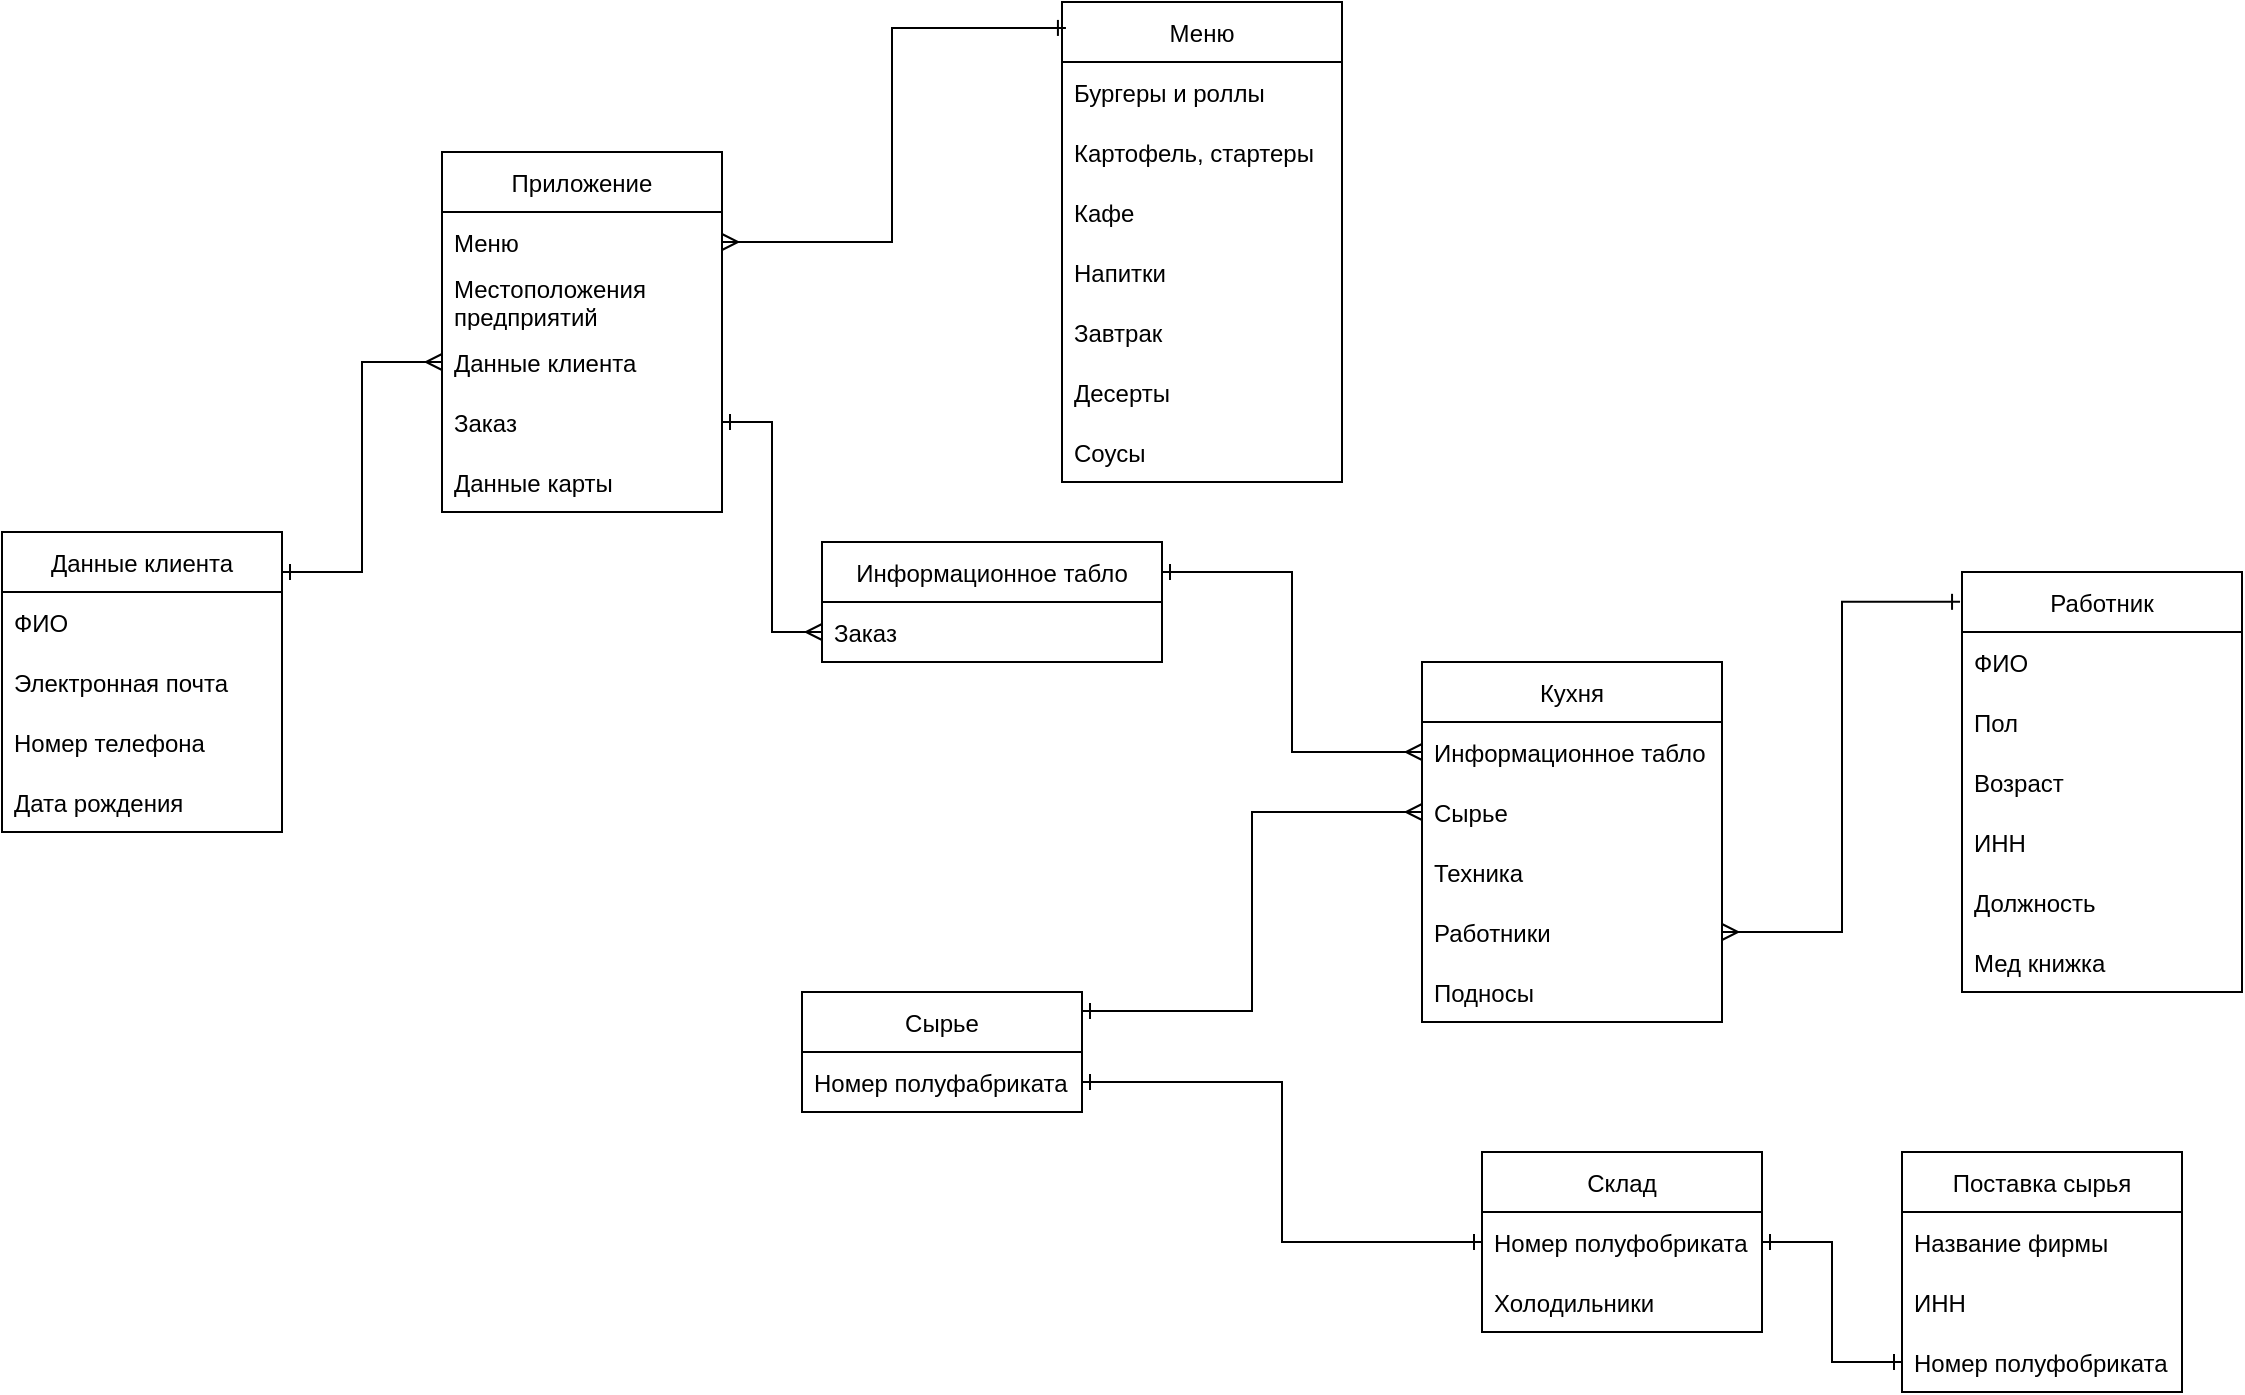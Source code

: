 <mxfile version="20.3.0" type="device"><diagram id="C5RBs43oDa-KdzZeNtuy" name="Page-1"><mxGraphModel dx="1422" dy="857" grid="1" gridSize="10" guides="1" tooltips="1" connect="1" arrows="1" fold="1" page="1" pageScale="1" pageWidth="827" pageHeight="1169" math="0" shadow="0"><root><mxCell id="WIyWlLk6GJQsqaUBKTNV-0"/><mxCell id="WIyWlLk6GJQsqaUBKTNV-1" parent="WIyWlLk6GJQsqaUBKTNV-0"/><mxCell id="pCVLtEq93Mf8ot2EROqn-0" value="Данные клиента" style="swimlane;fontStyle=0;childLayout=stackLayout;horizontal=1;startSize=30;horizontalStack=0;resizeParent=1;resizeParentMax=0;resizeLast=0;collapsible=1;marginBottom=0;" vertex="1" parent="WIyWlLk6GJQsqaUBKTNV-1"><mxGeometry x="170" y="390" width="140" height="150" as="geometry"/></mxCell><mxCell id="pCVLtEq93Mf8ot2EROqn-1" value="ФИО" style="text;strokeColor=none;fillColor=none;align=left;verticalAlign=middle;spacingLeft=4;spacingRight=4;overflow=hidden;points=[[0,0.5],[1,0.5]];portConstraint=eastwest;rotatable=0;" vertex="1" parent="pCVLtEq93Mf8ot2EROqn-0"><mxGeometry y="30" width="140" height="30" as="geometry"/></mxCell><mxCell id="pCVLtEq93Mf8ot2EROqn-2" value="Электронная почта" style="text;strokeColor=none;fillColor=none;align=left;verticalAlign=middle;spacingLeft=4;spacingRight=4;overflow=hidden;points=[[0,0.5],[1,0.5]];portConstraint=eastwest;rotatable=0;" vertex="1" parent="pCVLtEq93Mf8ot2EROqn-0"><mxGeometry y="60" width="140" height="30" as="geometry"/></mxCell><mxCell id="pCVLtEq93Mf8ot2EROqn-3" value="Номер телефона" style="text;strokeColor=none;fillColor=none;align=left;verticalAlign=middle;spacingLeft=4;spacingRight=4;overflow=hidden;points=[[0,0.5],[1,0.5]];portConstraint=eastwest;rotatable=0;" vertex="1" parent="pCVLtEq93Mf8ot2EROqn-0"><mxGeometry y="90" width="140" height="30" as="geometry"/></mxCell><mxCell id="pCVLtEq93Mf8ot2EROqn-16" value="Дата рождения" style="text;strokeColor=none;fillColor=none;align=left;verticalAlign=middle;spacingLeft=4;spacingRight=4;overflow=hidden;points=[[0,0.5],[1,0.5]];portConstraint=eastwest;rotatable=0;" vertex="1" parent="pCVLtEq93Mf8ot2EROqn-0"><mxGeometry y="120" width="140" height="30" as="geometry"/></mxCell><mxCell id="pCVLtEq93Mf8ot2EROqn-4" value="Работник" style="swimlane;fontStyle=0;childLayout=stackLayout;horizontal=1;startSize=30;horizontalStack=0;resizeParent=1;resizeParentMax=0;resizeLast=0;collapsible=1;marginBottom=0;" vertex="1" parent="WIyWlLk6GJQsqaUBKTNV-1"><mxGeometry x="1150" y="410" width="140" height="210" as="geometry"/></mxCell><mxCell id="pCVLtEq93Mf8ot2EROqn-5" value="ФИО" style="text;strokeColor=none;fillColor=none;align=left;verticalAlign=middle;spacingLeft=4;spacingRight=4;overflow=hidden;points=[[0,0.5],[1,0.5]];portConstraint=eastwest;rotatable=0;" vertex="1" parent="pCVLtEq93Mf8ot2EROqn-4"><mxGeometry y="30" width="140" height="30" as="geometry"/></mxCell><mxCell id="pCVLtEq93Mf8ot2EROqn-6" value="Пол" style="text;strokeColor=none;fillColor=none;align=left;verticalAlign=middle;spacingLeft=4;spacingRight=4;overflow=hidden;points=[[0,0.5],[1,0.5]];portConstraint=eastwest;rotatable=0;" vertex="1" parent="pCVLtEq93Mf8ot2EROqn-4"><mxGeometry y="60" width="140" height="30" as="geometry"/></mxCell><mxCell id="pCVLtEq93Mf8ot2EROqn-7" value="Возраст" style="text;strokeColor=none;fillColor=none;align=left;verticalAlign=middle;spacingLeft=4;spacingRight=4;overflow=hidden;points=[[0,0.5],[1,0.5]];portConstraint=eastwest;rotatable=0;" vertex="1" parent="pCVLtEq93Mf8ot2EROqn-4"><mxGeometry y="90" width="140" height="30" as="geometry"/></mxCell><mxCell id="pCVLtEq93Mf8ot2EROqn-25" value="ИНН" style="text;strokeColor=none;fillColor=none;align=left;verticalAlign=middle;spacingLeft=4;spacingRight=4;overflow=hidden;points=[[0,0.5],[1,0.5]];portConstraint=eastwest;rotatable=0;" vertex="1" parent="pCVLtEq93Mf8ot2EROqn-4"><mxGeometry y="120" width="140" height="30" as="geometry"/></mxCell><mxCell id="pCVLtEq93Mf8ot2EROqn-27" value="Должность" style="text;strokeColor=none;fillColor=none;align=left;verticalAlign=middle;spacingLeft=4;spacingRight=4;overflow=hidden;points=[[0,0.5],[1,0.5]];portConstraint=eastwest;rotatable=0;" vertex="1" parent="pCVLtEq93Mf8ot2EROqn-4"><mxGeometry y="150" width="140" height="30" as="geometry"/></mxCell><mxCell id="pCVLtEq93Mf8ot2EROqn-26" value="Мед книжка" style="text;strokeColor=none;fillColor=none;align=left;verticalAlign=middle;spacingLeft=4;spacingRight=4;overflow=hidden;points=[[0,0.5],[1,0.5]];portConstraint=eastwest;rotatable=0;" vertex="1" parent="pCVLtEq93Mf8ot2EROqn-4"><mxGeometry y="180" width="140" height="30" as="geometry"/></mxCell><mxCell id="pCVLtEq93Mf8ot2EROqn-8" value="Кухня" style="swimlane;fontStyle=0;childLayout=stackLayout;horizontal=1;startSize=30;horizontalStack=0;resizeParent=1;resizeParentMax=0;resizeLast=0;collapsible=1;marginBottom=0;" vertex="1" parent="WIyWlLk6GJQsqaUBKTNV-1"><mxGeometry x="880" y="455" width="150" height="180" as="geometry"/></mxCell><mxCell id="pCVLtEq93Mf8ot2EROqn-9" value="Информационное табло" style="text;strokeColor=none;fillColor=none;align=left;verticalAlign=middle;spacingLeft=4;spacingRight=4;overflow=hidden;points=[[0,0.5],[1,0.5]];portConstraint=eastwest;rotatable=0;" vertex="1" parent="pCVLtEq93Mf8ot2EROqn-8"><mxGeometry y="30" width="150" height="30" as="geometry"/></mxCell><mxCell id="pCVLtEq93Mf8ot2EROqn-10" value="Сырье" style="text;strokeColor=none;fillColor=none;align=left;verticalAlign=middle;spacingLeft=4;spacingRight=4;overflow=hidden;points=[[0,0.5],[1,0.5]];portConstraint=eastwest;rotatable=0;" vertex="1" parent="pCVLtEq93Mf8ot2EROqn-8"><mxGeometry y="60" width="150" height="30" as="geometry"/></mxCell><mxCell id="pCVLtEq93Mf8ot2EROqn-11" value="Техника" style="text;strokeColor=none;fillColor=none;align=left;verticalAlign=middle;spacingLeft=4;spacingRight=4;overflow=hidden;points=[[0,0.5],[1,0.5]];portConstraint=eastwest;rotatable=0;" vertex="1" parent="pCVLtEq93Mf8ot2EROqn-8"><mxGeometry y="90" width="150" height="30" as="geometry"/></mxCell><mxCell id="pCVLtEq93Mf8ot2EROqn-54" value="Работники" style="text;strokeColor=none;fillColor=none;align=left;verticalAlign=middle;spacingLeft=4;spacingRight=4;overflow=hidden;points=[[0,0.5],[1,0.5]];portConstraint=eastwest;rotatable=0;" vertex="1" parent="pCVLtEq93Mf8ot2EROqn-8"><mxGeometry y="120" width="150" height="30" as="geometry"/></mxCell><mxCell id="pCVLtEq93Mf8ot2EROqn-34" value="Подносы" style="text;strokeColor=none;fillColor=none;align=left;verticalAlign=middle;spacingLeft=4;spacingRight=4;overflow=hidden;points=[[0,0.5],[1,0.5]];portConstraint=eastwest;rotatable=0;" vertex="1" parent="pCVLtEq93Mf8ot2EROqn-8"><mxGeometry y="150" width="150" height="30" as="geometry"/></mxCell><mxCell id="pCVLtEq93Mf8ot2EROqn-17" value="Приложение" style="swimlane;fontStyle=0;childLayout=stackLayout;horizontal=1;startSize=30;horizontalStack=0;resizeParent=1;resizeParentMax=0;resizeLast=0;collapsible=1;marginBottom=0;" vertex="1" parent="WIyWlLk6GJQsqaUBKTNV-1"><mxGeometry x="390" y="200" width="140" height="180" as="geometry"/></mxCell><mxCell id="pCVLtEq93Mf8ot2EROqn-18" value="Меню" style="text;strokeColor=none;fillColor=none;align=left;verticalAlign=middle;spacingLeft=4;spacingRight=4;overflow=hidden;points=[[0,0.5],[1,0.5]];portConstraint=eastwest;rotatable=0;" vertex="1" parent="pCVLtEq93Mf8ot2EROqn-17"><mxGeometry y="30" width="140" height="30" as="geometry"/></mxCell><mxCell id="pCVLtEq93Mf8ot2EROqn-56" value="Местоположения&#10;предприятий" style="text;strokeColor=none;fillColor=none;align=left;verticalAlign=middle;spacingLeft=4;spacingRight=4;overflow=hidden;points=[[0,0.5],[1,0.5]];portConstraint=eastwest;rotatable=0;" vertex="1" parent="pCVLtEq93Mf8ot2EROqn-17"><mxGeometry y="60" width="140" height="30" as="geometry"/></mxCell><mxCell id="pCVLtEq93Mf8ot2EROqn-19" value="Данные клиента" style="text;strokeColor=none;fillColor=none;align=left;verticalAlign=middle;spacingLeft=4;spacingRight=4;overflow=hidden;points=[[0,0.5],[1,0.5]];portConstraint=eastwest;rotatable=0;" vertex="1" parent="pCVLtEq93Mf8ot2EROqn-17"><mxGeometry y="90" width="140" height="30" as="geometry"/></mxCell><mxCell id="pCVLtEq93Mf8ot2EROqn-29" value="Заказ" style="text;strokeColor=none;fillColor=none;align=left;verticalAlign=middle;spacingLeft=4;spacingRight=4;overflow=hidden;points=[[0,0.5],[1,0.5]];portConstraint=eastwest;rotatable=0;" vertex="1" parent="pCVLtEq93Mf8ot2EROqn-17"><mxGeometry y="120" width="140" height="30" as="geometry"/></mxCell><mxCell id="pCVLtEq93Mf8ot2EROqn-20" value="Данные карты" style="text;strokeColor=none;fillColor=none;align=left;verticalAlign=middle;spacingLeft=4;spacingRight=4;overflow=hidden;points=[[0,0.5],[1,0.5]];portConstraint=eastwest;rotatable=0;" vertex="1" parent="pCVLtEq93Mf8ot2EROqn-17"><mxGeometry y="150" width="140" height="30" as="geometry"/></mxCell><mxCell id="pCVLtEq93Mf8ot2EROqn-21" value="Меню" style="swimlane;fontStyle=0;childLayout=stackLayout;horizontal=1;startSize=30;horizontalStack=0;resizeParent=1;resizeParentMax=0;resizeLast=0;collapsible=1;marginBottom=0;" vertex="1" parent="WIyWlLk6GJQsqaUBKTNV-1"><mxGeometry x="700" y="125" width="140" height="240" as="geometry"/></mxCell><mxCell id="pCVLtEq93Mf8ot2EROqn-22" value="Бургеры и роллы" style="text;strokeColor=none;fillColor=none;align=left;verticalAlign=middle;spacingLeft=4;spacingRight=4;overflow=hidden;points=[[0,0.5],[1,0.5]];portConstraint=eastwest;rotatable=0;" vertex="1" parent="pCVLtEq93Mf8ot2EROqn-21"><mxGeometry y="30" width="140" height="30" as="geometry"/></mxCell><mxCell id="pCVLtEq93Mf8ot2EROqn-23" value="Картофель, стартеры" style="text;strokeColor=none;fillColor=none;align=left;verticalAlign=middle;spacingLeft=4;spacingRight=4;overflow=hidden;points=[[0,0.5],[1,0.5]];portConstraint=eastwest;rotatable=0;" vertex="1" parent="pCVLtEq93Mf8ot2EROqn-21"><mxGeometry y="60" width="140" height="30" as="geometry"/></mxCell><mxCell id="pCVLtEq93Mf8ot2EROqn-24" value="Кафе" style="text;strokeColor=none;fillColor=none;align=left;verticalAlign=middle;spacingLeft=4;spacingRight=4;overflow=hidden;points=[[0,0.5],[1,0.5]];portConstraint=eastwest;rotatable=0;" vertex="1" parent="pCVLtEq93Mf8ot2EROqn-21"><mxGeometry y="90" width="140" height="30" as="geometry"/></mxCell><mxCell id="pCVLtEq93Mf8ot2EROqn-46" value="Напитки" style="text;strokeColor=none;fillColor=none;align=left;verticalAlign=middle;spacingLeft=4;spacingRight=4;overflow=hidden;points=[[0,0.5],[1,0.5]];portConstraint=eastwest;rotatable=0;" vertex="1" parent="pCVLtEq93Mf8ot2EROqn-21"><mxGeometry y="120" width="140" height="30" as="geometry"/></mxCell><mxCell id="pCVLtEq93Mf8ot2EROqn-45" value="Завтрак" style="text;strokeColor=none;fillColor=none;align=left;verticalAlign=middle;spacingLeft=4;spacingRight=4;overflow=hidden;points=[[0,0.5],[1,0.5]];portConstraint=eastwest;rotatable=0;" vertex="1" parent="pCVLtEq93Mf8ot2EROqn-21"><mxGeometry y="150" width="140" height="30" as="geometry"/></mxCell><mxCell id="pCVLtEq93Mf8ot2EROqn-44" value="Десерты" style="text;strokeColor=none;fillColor=none;align=left;verticalAlign=middle;spacingLeft=4;spacingRight=4;overflow=hidden;points=[[0,0.5],[1,0.5]];portConstraint=eastwest;rotatable=0;" vertex="1" parent="pCVLtEq93Mf8ot2EROqn-21"><mxGeometry y="180" width="140" height="30" as="geometry"/></mxCell><mxCell id="pCVLtEq93Mf8ot2EROqn-43" value="Соусы" style="text;strokeColor=none;fillColor=none;align=left;verticalAlign=middle;spacingLeft=4;spacingRight=4;overflow=hidden;points=[[0,0.5],[1,0.5]];portConstraint=eastwest;rotatable=0;" vertex="1" parent="pCVLtEq93Mf8ot2EROqn-21"><mxGeometry y="210" width="140" height="30" as="geometry"/></mxCell><mxCell id="pCVLtEq93Mf8ot2EROqn-30" value="Информационное табло" style="swimlane;fontStyle=0;childLayout=stackLayout;horizontal=1;startSize=30;horizontalStack=0;resizeParent=1;resizeParentMax=0;resizeLast=0;collapsible=1;marginBottom=0;" vertex="1" parent="WIyWlLk6GJQsqaUBKTNV-1"><mxGeometry x="580" y="395" width="170" height="60" as="geometry"/></mxCell><mxCell id="pCVLtEq93Mf8ot2EROqn-31" value="Заказ" style="text;strokeColor=none;fillColor=none;align=left;verticalAlign=middle;spacingLeft=4;spacingRight=4;overflow=hidden;points=[[0,0.5],[1,0.5]];portConstraint=eastwest;rotatable=0;" vertex="1" parent="pCVLtEq93Mf8ot2EROqn-30"><mxGeometry y="30" width="170" height="30" as="geometry"/></mxCell><mxCell id="pCVLtEq93Mf8ot2EROqn-35" value="Сырье" style="swimlane;fontStyle=0;childLayout=stackLayout;horizontal=1;startSize=30;horizontalStack=0;resizeParent=1;resizeParentMax=0;resizeLast=0;collapsible=1;marginBottom=0;" vertex="1" parent="WIyWlLk6GJQsqaUBKTNV-1"><mxGeometry x="570" y="620" width="140" height="60" as="geometry"/></mxCell><mxCell id="pCVLtEq93Mf8ot2EROqn-36" value="Номер полуфабриката" style="text;strokeColor=none;fillColor=none;align=left;verticalAlign=middle;spacingLeft=4;spacingRight=4;overflow=hidden;points=[[0,0.5],[1,0.5]];portConstraint=eastwest;rotatable=0;" vertex="1" parent="pCVLtEq93Mf8ot2EROqn-35"><mxGeometry y="30" width="140" height="30" as="geometry"/></mxCell><mxCell id="pCVLtEq93Mf8ot2EROqn-39" value="Склад" style="swimlane;fontStyle=0;childLayout=stackLayout;horizontal=1;startSize=30;horizontalStack=0;resizeParent=1;resizeParentMax=0;resizeLast=0;collapsible=1;marginBottom=0;" vertex="1" parent="WIyWlLk6GJQsqaUBKTNV-1"><mxGeometry x="910" y="700" width="140" height="90" as="geometry"/></mxCell><mxCell id="pCVLtEq93Mf8ot2EROqn-40" value="Номер полуфобриката" style="text;strokeColor=none;fillColor=none;align=left;verticalAlign=middle;spacingLeft=4;spacingRight=4;overflow=hidden;points=[[0,0.5],[1,0.5]];portConstraint=eastwest;rotatable=0;" vertex="1" parent="pCVLtEq93Mf8ot2EROqn-39"><mxGeometry y="30" width="140" height="30" as="geometry"/></mxCell><mxCell id="pCVLtEq93Mf8ot2EROqn-41" value="Холодильники" style="text;strokeColor=none;fillColor=none;align=left;verticalAlign=middle;spacingLeft=4;spacingRight=4;overflow=hidden;points=[[0,0.5],[1,0.5]];portConstraint=eastwest;rotatable=0;" vertex="1" parent="pCVLtEq93Mf8ot2EROqn-39"><mxGeometry y="60" width="140" height="30" as="geometry"/></mxCell><mxCell id="pCVLtEq93Mf8ot2EROqn-47" style="edgeStyle=orthogonalEdgeStyle;rounded=0;orthogonalLoop=1;jettySize=auto;html=1;entryX=0.014;entryY=0.054;entryDx=0;entryDy=0;entryPerimeter=0;startArrow=ERmany;startFill=0;endArrow=ERone;endFill=0;" edge="1" parent="WIyWlLk6GJQsqaUBKTNV-1" source="pCVLtEq93Mf8ot2EROqn-18" target="pCVLtEq93Mf8ot2EROqn-21"><mxGeometry relative="1" as="geometry"/></mxCell><mxCell id="pCVLtEq93Mf8ot2EROqn-48" style="edgeStyle=orthogonalEdgeStyle;rounded=0;orthogonalLoop=1;jettySize=auto;html=1;entryX=1;entryY=0.133;entryDx=0;entryDy=0;entryPerimeter=0;startArrow=ERmany;startFill=0;endArrow=ERone;endFill=0;" edge="1" parent="WIyWlLk6GJQsqaUBKTNV-1" source="pCVLtEq93Mf8ot2EROqn-19" target="pCVLtEq93Mf8ot2EROqn-0"><mxGeometry relative="1" as="geometry"/></mxCell><mxCell id="pCVLtEq93Mf8ot2EROqn-49" style="edgeStyle=orthogonalEdgeStyle;rounded=0;orthogonalLoop=1;jettySize=auto;html=1;startArrow=ERmany;startFill=0;endArrow=ERone;endFill=0;" edge="1" parent="WIyWlLk6GJQsqaUBKTNV-1" source="pCVLtEq93Mf8ot2EROqn-31" target="pCVLtEq93Mf8ot2EROqn-29"><mxGeometry relative="1" as="geometry"/></mxCell><mxCell id="pCVLtEq93Mf8ot2EROqn-50" style="edgeStyle=orthogonalEdgeStyle;rounded=0;orthogonalLoop=1;jettySize=auto;html=1;entryX=1;entryY=0.25;entryDx=0;entryDy=0;startArrow=ERmany;startFill=0;endArrow=ERone;endFill=0;" edge="1" parent="WIyWlLk6GJQsqaUBKTNV-1" source="pCVLtEq93Mf8ot2EROqn-9" target="pCVLtEq93Mf8ot2EROqn-30"><mxGeometry relative="1" as="geometry"/></mxCell><mxCell id="pCVLtEq93Mf8ot2EROqn-51" style="edgeStyle=orthogonalEdgeStyle;rounded=0;orthogonalLoop=1;jettySize=auto;html=1;entryX=1;entryY=0.158;entryDx=0;entryDy=0;entryPerimeter=0;startArrow=ERmany;startFill=0;endArrow=ERone;endFill=0;" edge="1" parent="WIyWlLk6GJQsqaUBKTNV-1" source="pCVLtEq93Mf8ot2EROqn-10" target="pCVLtEq93Mf8ot2EROqn-35"><mxGeometry relative="1" as="geometry"/></mxCell><mxCell id="pCVLtEq93Mf8ot2EROqn-53" style="edgeStyle=orthogonalEdgeStyle;rounded=0;orthogonalLoop=1;jettySize=auto;html=1;entryX=0;entryY=0.5;entryDx=0;entryDy=0;startArrow=ERone;startFill=0;endArrow=ERone;endFill=0;" edge="1" parent="WIyWlLk6GJQsqaUBKTNV-1" source="pCVLtEq93Mf8ot2EROqn-36" target="pCVLtEq93Mf8ot2EROqn-40"><mxGeometry relative="1" as="geometry"/></mxCell><mxCell id="pCVLtEq93Mf8ot2EROqn-55" style="edgeStyle=orthogonalEdgeStyle;rounded=0;orthogonalLoop=1;jettySize=auto;html=1;entryX=-0.007;entryY=0.071;entryDx=0;entryDy=0;entryPerimeter=0;startArrow=ERmany;startFill=0;endArrow=ERone;endFill=0;" edge="1" parent="WIyWlLk6GJQsqaUBKTNV-1" source="pCVLtEq93Mf8ot2EROqn-54" target="pCVLtEq93Mf8ot2EROqn-4"><mxGeometry relative="1" as="geometry"/></mxCell><mxCell id="pCVLtEq93Mf8ot2EROqn-57" value="Поставка сырья" style="swimlane;fontStyle=0;childLayout=stackLayout;horizontal=1;startSize=30;horizontalStack=0;resizeParent=1;resizeParentMax=0;resizeLast=0;collapsible=1;marginBottom=0;" vertex="1" parent="WIyWlLk6GJQsqaUBKTNV-1"><mxGeometry x="1120" y="700" width="140" height="120" as="geometry"/></mxCell><mxCell id="pCVLtEq93Mf8ot2EROqn-60" value="Название фирмы" style="text;strokeColor=none;fillColor=none;align=left;verticalAlign=middle;spacingLeft=4;spacingRight=4;overflow=hidden;points=[[0,0.5],[1,0.5]];portConstraint=eastwest;rotatable=0;" vertex="1" parent="pCVLtEq93Mf8ot2EROqn-57"><mxGeometry y="30" width="140" height="30" as="geometry"/></mxCell><mxCell id="pCVLtEq93Mf8ot2EROqn-59" value="ИНН" style="text;strokeColor=none;fillColor=none;align=left;verticalAlign=middle;spacingLeft=4;spacingRight=4;overflow=hidden;points=[[0,0.5],[1,0.5]];portConstraint=eastwest;rotatable=0;" vertex="1" parent="pCVLtEq93Mf8ot2EROqn-57"><mxGeometry y="60" width="140" height="30" as="geometry"/></mxCell><mxCell id="pCVLtEq93Mf8ot2EROqn-58" value="Номер полуфобриката" style="text;strokeColor=none;fillColor=none;align=left;verticalAlign=middle;spacingLeft=4;spacingRight=4;overflow=hidden;points=[[0,0.5],[1,0.5]];portConstraint=eastwest;rotatable=0;" vertex="1" parent="pCVLtEq93Mf8ot2EROqn-57"><mxGeometry y="90" width="140" height="30" as="geometry"/></mxCell><mxCell id="pCVLtEq93Mf8ot2EROqn-62" style="edgeStyle=orthogonalEdgeStyle;rounded=0;orthogonalLoop=1;jettySize=auto;html=1;entryX=1;entryY=0.5;entryDx=0;entryDy=0;startArrow=ERone;startFill=0;endArrow=ERone;endFill=0;" edge="1" parent="WIyWlLk6GJQsqaUBKTNV-1" source="pCVLtEq93Mf8ot2EROqn-58" target="pCVLtEq93Mf8ot2EROqn-40"><mxGeometry relative="1" as="geometry"/></mxCell></root></mxGraphModel></diagram></mxfile>
